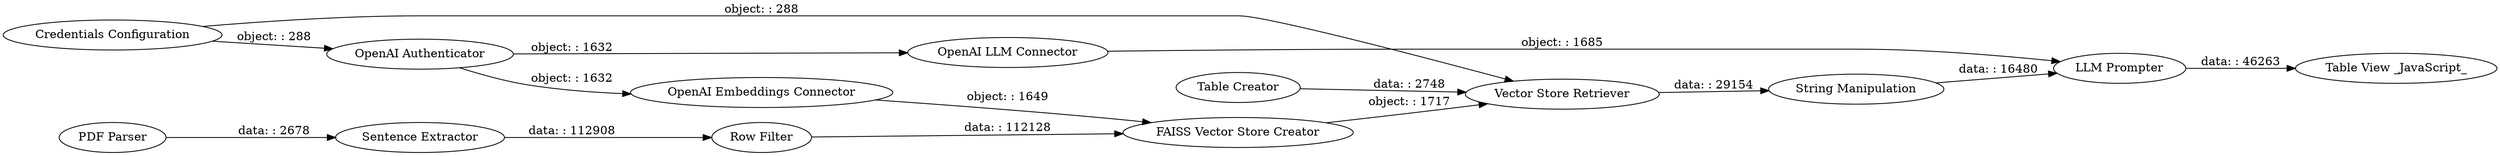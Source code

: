 digraph {
	"-8242669254342648934_1887" [label="Sentence Extractor"]
	"-8242669254342648934_1888" [label="Row Filter"]
	"-8242669254342648934_1900" [label="Vector Store Retriever"]
	"-8242669254342648934_1891" [label="LLM Prompter"]
	"-8242669254342648934_4" [label="OpenAI Authenticator"]
	"-8242669254342648934_1890" [label="OpenAI LLM Connector"]
	"-8242669254342648934_1922" [label="String Manipulation"]
	"-8242669254342648934_6" [label="OpenAI Embeddings Connector"]
	"-8242669254342648934_1923" [label="Table View _JavaScript_"]
	"-8242669254342648934_5" [label="Credentials Configuration"]
	"-8242669254342648934_1889" [label="Table Creator"]
	"-8242669254342648934_7" [label="PDF Parser"]
	"-8242669254342648934_1834" [label="FAISS Vector Store Creator"]
	"-8242669254342648934_5" -> "-8242669254342648934_1900" [label="object: : 288"]
	"-8242669254342648934_1889" -> "-8242669254342648934_1900" [label="data: : 2748"]
	"-8242669254342648934_1890" -> "-8242669254342648934_1891" [label="object: : 1685"]
	"-8242669254342648934_6" -> "-8242669254342648934_1834" [label="object: : 1649"]
	"-8242669254342648934_4" -> "-8242669254342648934_6" [label="object: : 1632"]
	"-8242669254342648934_1900" -> "-8242669254342648934_1922" [label="data: : 29154"]
	"-8242669254342648934_4" -> "-8242669254342648934_1890" [label="object: : 1632"]
	"-8242669254342648934_1922" -> "-8242669254342648934_1891" [label="data: : 16480"]
	"-8242669254342648934_1887" -> "-8242669254342648934_1888" [label="data: : 112908"]
	"-8242669254342648934_1834" -> "-8242669254342648934_1900" [label="object: : 1717"]
	"-8242669254342648934_5" -> "-8242669254342648934_4" [label="object: : 288"]
	"-8242669254342648934_1888" -> "-8242669254342648934_1834" [label="data: : 112128"]
	"-8242669254342648934_1891" -> "-8242669254342648934_1923" [label="data: : 46263"]
	"-8242669254342648934_7" -> "-8242669254342648934_1887" [label="data: : 2678"]
	rankdir=LR
}

